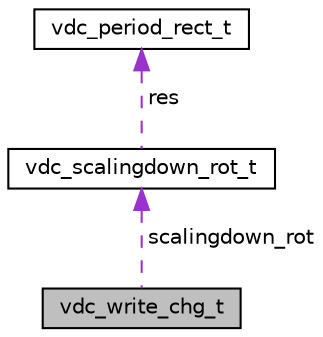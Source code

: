 digraph "vdc_write_chg_t"
{
 // LATEX_PDF_SIZE
  edge [fontname="Helvetica",fontsize="10",labelfontname="Helvetica",labelfontsize="10"];
  node [fontname="Helvetica",fontsize="10",shape=record];
  Node1 [label="vdc_write_chg_t",height=0.2,width=0.4,color="black", fillcolor="grey75", style="filled", fontcolor="black",tooltip=" "];
  Node2 -> Node1 [dir="back",color="darkorchid3",fontsize="10",style="dashed",label=" scalingdown_rot" ,fontname="Helvetica"];
  Node2 [label="vdc_scalingdown_rot_t",height=0.2,width=0.4,color="black", fillcolor="white", style="filled",URL="$d3/d56/structvdc__scalingdown__rot__t.html",tooltip=" "];
  Node3 -> Node2 [dir="back",color="darkorchid3",fontsize="10",style="dashed",label=" res" ,fontname="Helvetica"];
  Node3 [label="vdc_period_rect_t",height=0.2,width=0.4,color="black", fillcolor="white", style="filled",URL="$da/d49/structvdc__period__rect__t.html",tooltip=" "];
}
